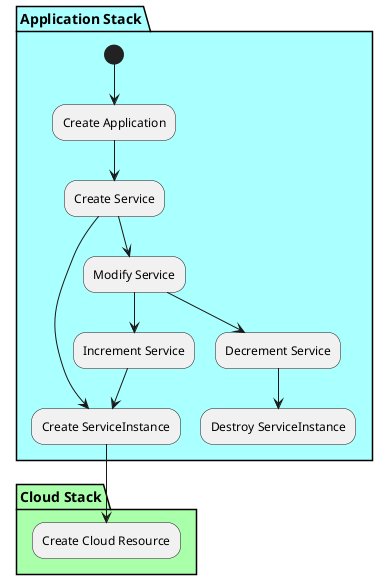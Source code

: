 @startuml

partition "Application Stack" #aaffff {
  (*) --> "Create Application"
  "Create Application" --> "Create Service"
  "Create Service" --> "Create ServiceInstance"
  "Create Service" --> "Modify Service"
  "Modify Service" --> "Increment Service"
  "Modify Service" --> "Decrement Service"
  "Increment Service" --> "Create ServiceInstance"
  "Decrement Service" --> "Destroy ServiceInstance"
}

partition "Cloud Stack" #aaffaa {
    "Create ServiceInstance" --> "Create Cloud Resource"
}
@enduml
